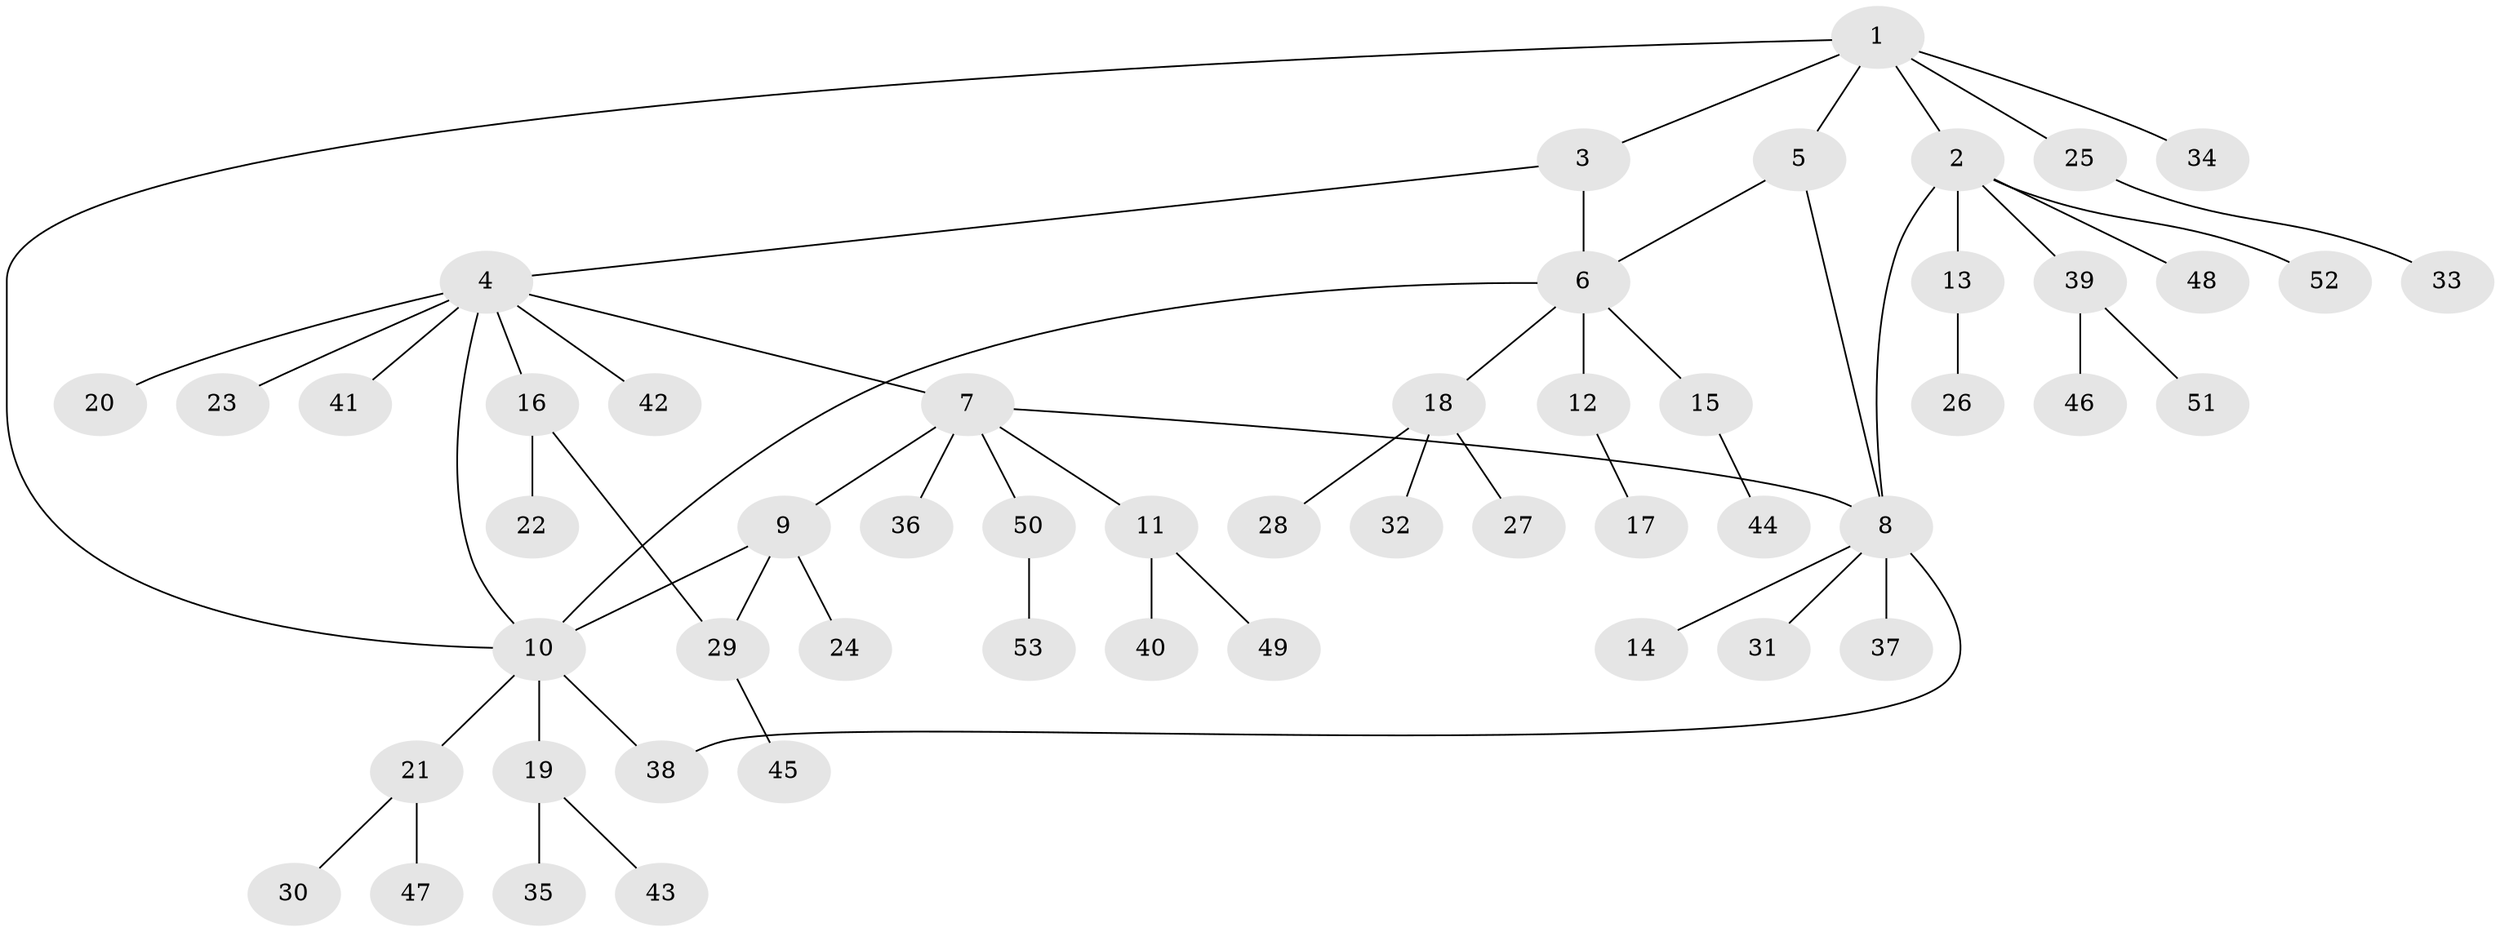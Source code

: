 // coarse degree distribution, {4: 0.07142857142857142, 5: 0.10714285714285714, 7: 0.03571428571428571, 3: 0.14285714285714285, 2: 0.21428571428571427, 1: 0.42857142857142855}
// Generated by graph-tools (version 1.1) at 2025/52/03/04/25 22:52:21]
// undirected, 53 vertices, 60 edges
graph export_dot {
  node [color=gray90,style=filled];
  1;
  2;
  3;
  4;
  5;
  6;
  7;
  8;
  9;
  10;
  11;
  12;
  13;
  14;
  15;
  16;
  17;
  18;
  19;
  20;
  21;
  22;
  23;
  24;
  25;
  26;
  27;
  28;
  29;
  30;
  31;
  32;
  33;
  34;
  35;
  36;
  37;
  38;
  39;
  40;
  41;
  42;
  43;
  44;
  45;
  46;
  47;
  48;
  49;
  50;
  51;
  52;
  53;
  1 -- 2;
  1 -- 3;
  1 -- 5;
  1 -- 10;
  1 -- 25;
  1 -- 34;
  2 -- 8;
  2 -- 13;
  2 -- 39;
  2 -- 48;
  2 -- 52;
  3 -- 4;
  3 -- 6;
  4 -- 7;
  4 -- 10;
  4 -- 16;
  4 -- 20;
  4 -- 23;
  4 -- 41;
  4 -- 42;
  5 -- 6;
  5 -- 8;
  6 -- 10;
  6 -- 12;
  6 -- 15;
  6 -- 18;
  7 -- 8;
  7 -- 9;
  7 -- 11;
  7 -- 36;
  7 -- 50;
  8 -- 14;
  8 -- 31;
  8 -- 37;
  8 -- 38;
  9 -- 10;
  9 -- 24;
  9 -- 29;
  10 -- 19;
  10 -- 21;
  10 -- 38;
  11 -- 40;
  11 -- 49;
  12 -- 17;
  13 -- 26;
  15 -- 44;
  16 -- 22;
  16 -- 29;
  18 -- 27;
  18 -- 28;
  18 -- 32;
  19 -- 35;
  19 -- 43;
  21 -- 30;
  21 -- 47;
  25 -- 33;
  29 -- 45;
  39 -- 46;
  39 -- 51;
  50 -- 53;
}
